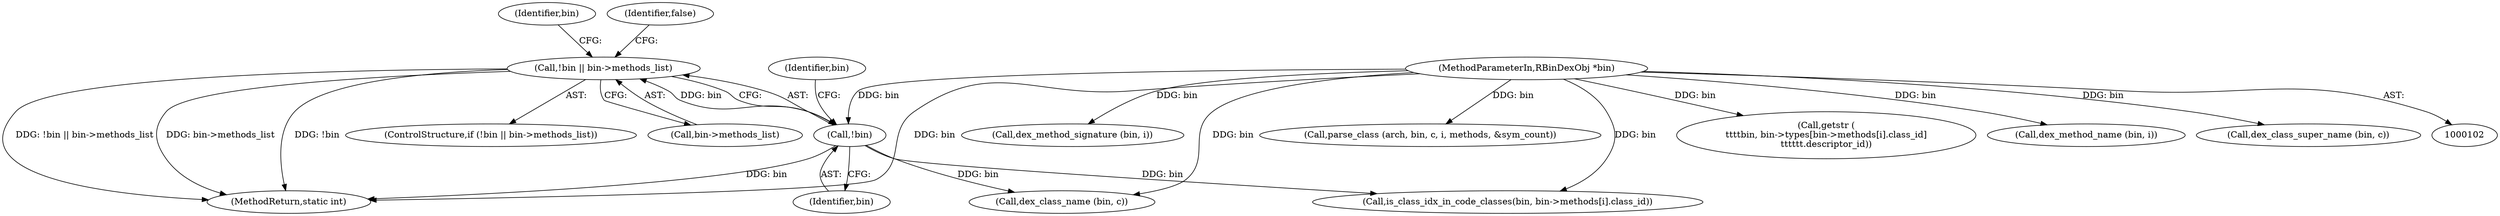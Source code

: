 digraph "0_radare2_ead645853a63bf83d8386702cad0cf23b31d7eeb@pointer" {
"1000122" [label="(Call,!bin || bin->methods_list)"];
"1000123" [label="(Call,!bin)"];
"1000104" [label="(MethodParameterIn,RBinDexObj *bin)"];
"1000126" [label="(Identifier,bin)"];
"1000346" [label="(Call,dex_class_name (bin, c))"];
"1000104" [label="(MethodParameterIn,RBinDexObj *bin)"];
"1000492" [label="(Call,dex_method_signature (bin, i))"];
"1000619" [label="(MethodReturn,static int)"];
"1000360" [label="(Call,parse_class (arch, bin, c, i, methods, &sym_count))"];
"1000121" [label="(ControlStructure,if (!bin || bin->methods_list))"];
"1000125" [label="(Call,bin->methods_list)"];
"1000124" [label="(Identifier,bin)"];
"1000430" [label="(Call,is_class_idx_in_code_classes(bin, bin->methods[i].class_id))"];
"1000133" [label="(Identifier,bin)"];
"1000123" [label="(Call,!bin)"];
"1000130" [label="(Identifier,false)"];
"1000122" [label="(Call,!bin || bin->methods_list)"];
"1000444" [label="(Call,getstr (\n\t\t\t\tbin, bin->types[bin->methods[i].class_id]\n\t\t\t\t\t\t.descriptor_id))"];
"1000486" [label="(Call,dex_method_name (bin, i))"];
"1000351" [label="(Call,dex_class_super_name (bin, c))"];
"1000122" -> "1000121"  [label="AST: "];
"1000122" -> "1000123"  [label="CFG: "];
"1000122" -> "1000125"  [label="CFG: "];
"1000123" -> "1000122"  [label="AST: "];
"1000125" -> "1000122"  [label="AST: "];
"1000130" -> "1000122"  [label="CFG: "];
"1000133" -> "1000122"  [label="CFG: "];
"1000122" -> "1000619"  [label="DDG: bin->methods_list"];
"1000122" -> "1000619"  [label="DDG: !bin"];
"1000122" -> "1000619"  [label="DDG: !bin || bin->methods_list"];
"1000123" -> "1000122"  [label="DDG: bin"];
"1000123" -> "1000124"  [label="CFG: "];
"1000124" -> "1000123"  [label="AST: "];
"1000126" -> "1000123"  [label="CFG: "];
"1000123" -> "1000619"  [label="DDG: bin"];
"1000104" -> "1000123"  [label="DDG: bin"];
"1000123" -> "1000346"  [label="DDG: bin"];
"1000123" -> "1000430"  [label="DDG: bin"];
"1000104" -> "1000102"  [label="AST: "];
"1000104" -> "1000619"  [label="DDG: bin"];
"1000104" -> "1000346"  [label="DDG: bin"];
"1000104" -> "1000351"  [label="DDG: bin"];
"1000104" -> "1000360"  [label="DDG: bin"];
"1000104" -> "1000430"  [label="DDG: bin"];
"1000104" -> "1000444"  [label="DDG: bin"];
"1000104" -> "1000486"  [label="DDG: bin"];
"1000104" -> "1000492"  [label="DDG: bin"];
}
